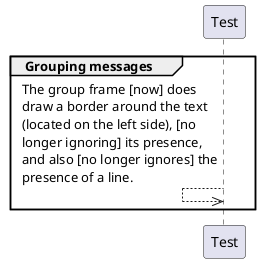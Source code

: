 {
  "sha1": "ff2xumqaui34g45rj8t0z1iudydz936",
  "insertion": {
    "when": "2024-06-06T17:24:18.719Z",
    "url": "https://github.com/plantuml/plantuml/pull/1777",
    "user": "plantuml@gmail.com"
  }
}
@startuml
skinparam {
      Maxmessagesize 200
   }

   group Grouping messages
      Test <<-- Test : The group frame [now] does draw a border around the text (located on the left side), [no longer ignoring] its presence, and also [no longer ignores] the presence of a line.
   end
@enduml
